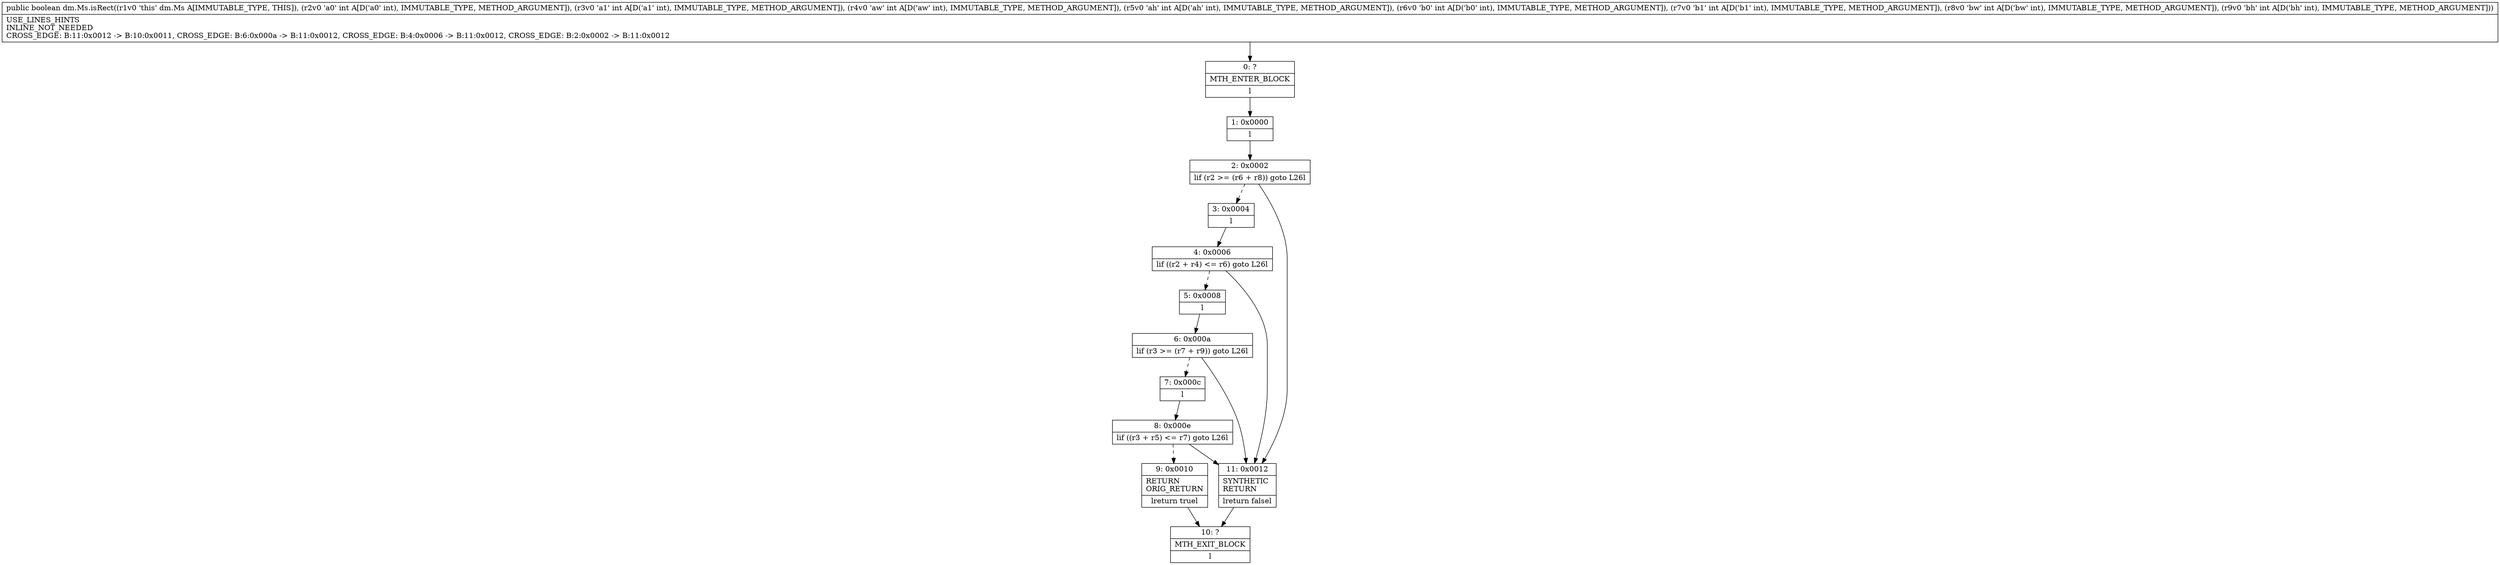 digraph "CFG fordm.Ms.isRect(IIIIIIII)Z" {
Node_0 [shape=record,label="{0\:\ ?|MTH_ENTER_BLOCK\l|l}"];
Node_1 [shape=record,label="{1\:\ 0x0000|l}"];
Node_2 [shape=record,label="{2\:\ 0x0002|lif (r2 \>= (r6 + r8)) goto L26l}"];
Node_3 [shape=record,label="{3\:\ 0x0004|l}"];
Node_4 [shape=record,label="{4\:\ 0x0006|lif ((r2 + r4) \<= r6) goto L26l}"];
Node_5 [shape=record,label="{5\:\ 0x0008|l}"];
Node_6 [shape=record,label="{6\:\ 0x000a|lif (r3 \>= (r7 + r9)) goto L26l}"];
Node_7 [shape=record,label="{7\:\ 0x000c|l}"];
Node_8 [shape=record,label="{8\:\ 0x000e|lif ((r3 + r5) \<= r7) goto L26l}"];
Node_9 [shape=record,label="{9\:\ 0x0010|RETURN\lORIG_RETURN\l|lreturn truel}"];
Node_10 [shape=record,label="{10\:\ ?|MTH_EXIT_BLOCK\l|l}"];
Node_11 [shape=record,label="{11\:\ 0x0012|SYNTHETIC\lRETURN\l|lreturn falsel}"];
MethodNode[shape=record,label="{public boolean dm.Ms.isRect((r1v0 'this' dm.Ms A[IMMUTABLE_TYPE, THIS]), (r2v0 'a0' int A[D('a0' int), IMMUTABLE_TYPE, METHOD_ARGUMENT]), (r3v0 'a1' int A[D('a1' int), IMMUTABLE_TYPE, METHOD_ARGUMENT]), (r4v0 'aw' int A[D('aw' int), IMMUTABLE_TYPE, METHOD_ARGUMENT]), (r5v0 'ah' int A[D('ah' int), IMMUTABLE_TYPE, METHOD_ARGUMENT]), (r6v0 'b0' int A[D('b0' int), IMMUTABLE_TYPE, METHOD_ARGUMENT]), (r7v0 'b1' int A[D('b1' int), IMMUTABLE_TYPE, METHOD_ARGUMENT]), (r8v0 'bw' int A[D('bw' int), IMMUTABLE_TYPE, METHOD_ARGUMENT]), (r9v0 'bh' int A[D('bh' int), IMMUTABLE_TYPE, METHOD_ARGUMENT]))  | USE_LINES_HINTS\lINLINE_NOT_NEEDED\lCROSS_EDGE: B:11:0x0012 \-\> B:10:0x0011, CROSS_EDGE: B:6:0x000a \-\> B:11:0x0012, CROSS_EDGE: B:4:0x0006 \-\> B:11:0x0012, CROSS_EDGE: B:2:0x0002 \-\> B:11:0x0012\l}"];
MethodNode -> Node_0;
Node_0 -> Node_1;
Node_1 -> Node_2;
Node_2 -> Node_3[style=dashed];
Node_2 -> Node_11;
Node_3 -> Node_4;
Node_4 -> Node_5[style=dashed];
Node_4 -> Node_11;
Node_5 -> Node_6;
Node_6 -> Node_7[style=dashed];
Node_6 -> Node_11;
Node_7 -> Node_8;
Node_8 -> Node_9[style=dashed];
Node_8 -> Node_11;
Node_9 -> Node_10;
Node_11 -> Node_10;
}

